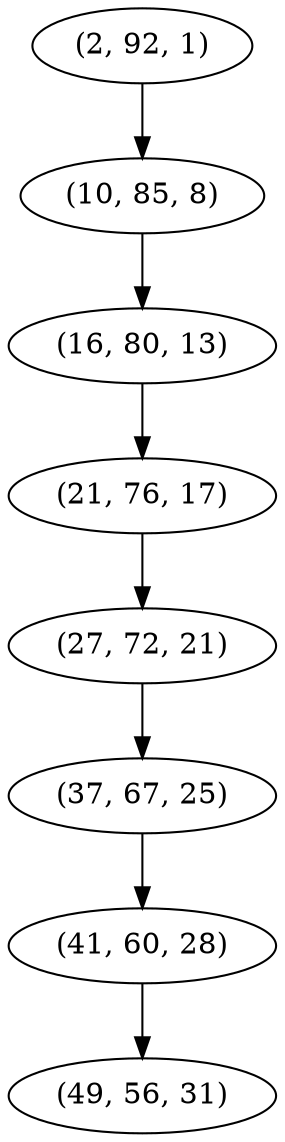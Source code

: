 digraph tree {
    "(2, 92, 1)";
    "(10, 85, 8)";
    "(16, 80, 13)";
    "(21, 76, 17)";
    "(27, 72, 21)";
    "(37, 67, 25)";
    "(41, 60, 28)";
    "(49, 56, 31)";
    "(2, 92, 1)" -> "(10, 85, 8)";
    "(10, 85, 8)" -> "(16, 80, 13)";
    "(16, 80, 13)" -> "(21, 76, 17)";
    "(21, 76, 17)" -> "(27, 72, 21)";
    "(27, 72, 21)" -> "(37, 67, 25)";
    "(37, 67, 25)" -> "(41, 60, 28)";
    "(41, 60, 28)" -> "(49, 56, 31)";
}
